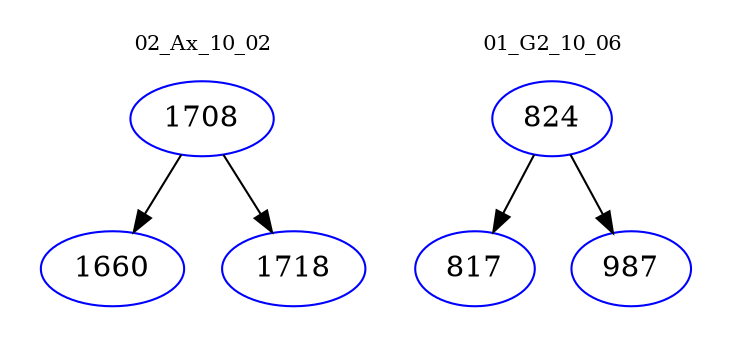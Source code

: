 digraph{
subgraph cluster_0 {
color = white
label = "02_Ax_10_02";
fontsize=10;
T0_1708 [label="1708", color="blue"]
T0_1708 -> T0_1660 [color="black"]
T0_1660 [label="1660", color="blue"]
T0_1708 -> T0_1718 [color="black"]
T0_1718 [label="1718", color="blue"]
}
subgraph cluster_1 {
color = white
label = "01_G2_10_06";
fontsize=10;
T1_824 [label="824", color="blue"]
T1_824 -> T1_817 [color="black"]
T1_817 [label="817", color="blue"]
T1_824 -> T1_987 [color="black"]
T1_987 [label="987", color="blue"]
}
}
